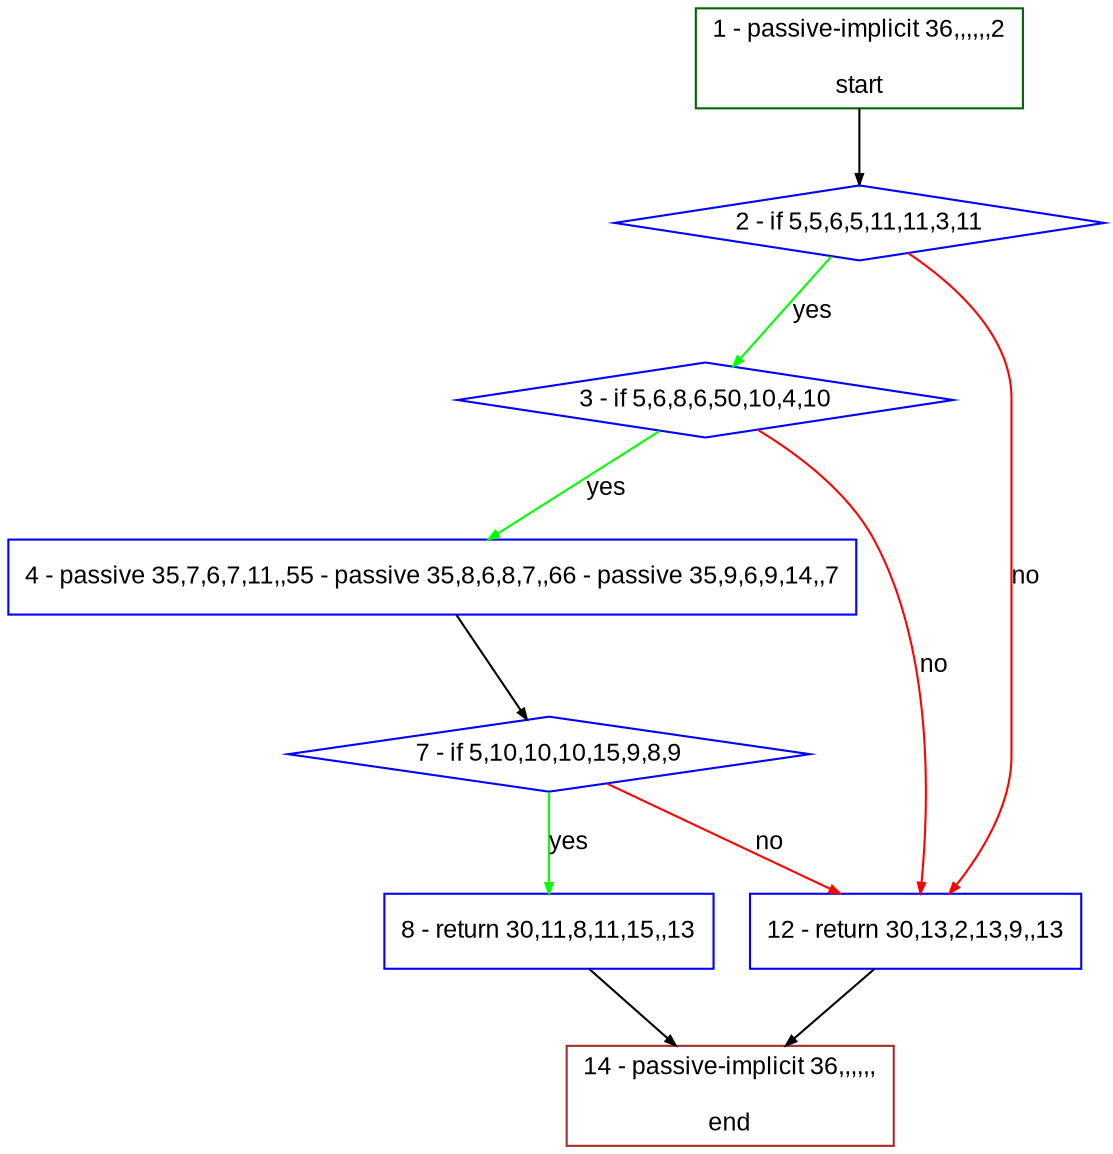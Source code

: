digraph "" {
  graph [bgcolor="white", fillcolor="#FFFFCC", pack="true", packmode="clust", fontname="Arial", label="", fontsize="12", compound="true", style="rounded,filled"];
  node [node_initialized="no", fillcolor="white", fontname="Arial", label="", color="grey", fontsize="12", fixedsize="false", compound="true", shape="rectangle", style="filled"];
  edge [arrowtail="none", lhead="", fontcolor="black", fontname="Arial", label="", color="black", fontsize="12", arrowhead="normal", arrowsize="0.5", compound="true", ltail="", dir="forward"];
  __N1 [fillcolor="#ffffff", label="2 - if 5,5,6,5,11,11,3,11", color="#0000ff", shape="diamond", style="filled"];
  __N2 [fillcolor="#ffffff", label="1 - passive-implicit 36,,,,,,2\n\nstart", color="#006400", shape="box", style="filled"];
  __N3 [fillcolor="#ffffff", label="3 - if 5,6,8,6,50,10,4,10", color="#0000ff", shape="diamond", style="filled"];
  __N4 [fillcolor="#ffffff", label="12 - return 30,13,2,13,9,,13", color="#0000ff", shape="box", style="filled"];
  __N5 [fillcolor="#ffffff", label="4 - passive 35,7,6,7,11,,55 - passive 35,8,6,8,7,,66 - passive 35,9,6,9,14,,7", color="#0000ff", shape="box", style="filled"];
  __N6 [fillcolor="#ffffff", label="7 - if 5,10,10,10,15,9,8,9", color="#0000ff", shape="diamond", style="filled"];
  __N7 [fillcolor="#ffffff", label="8 - return 30,11,8,11,15,,13", color="#0000ff", shape="box", style="filled"];
  __N8 [fillcolor="#ffffff", label="14 - passive-implicit 36,,,,,,\n\nend", color="#a52a2a", shape="box", style="filled"];
  __N2 -> __N1 [arrowtail="none", color="#000000", label="", arrowhead="normal", dir="forward"];
  __N1 -> __N3 [arrowtail="none", color="#00ff00", label="yes", arrowhead="normal", dir="forward"];
  __N1 -> __N4 [arrowtail="none", color="#ff0000", label="no", arrowhead="normal", dir="forward"];
  __N3 -> __N5 [arrowtail="none", color="#00ff00", label="yes", arrowhead="normal", dir="forward"];
  __N3 -> __N4 [arrowtail="none", color="#ff0000", label="no", arrowhead="normal", dir="forward"];
  __N5 -> __N6 [arrowtail="none", color="#000000", label="", arrowhead="normal", dir="forward"];
  __N6 -> __N7 [arrowtail="none", color="#00ff00", label="yes", arrowhead="normal", dir="forward"];
  __N6 -> __N4 [arrowtail="none", color="#ff0000", label="no", arrowhead="normal", dir="forward"];
  __N7 -> __N8 [arrowtail="none", color="#000000", label="", arrowhead="normal", dir="forward"];
  __N4 -> __N8 [arrowtail="none", color="#000000", label="", arrowhead="normal", dir="forward"];
}
